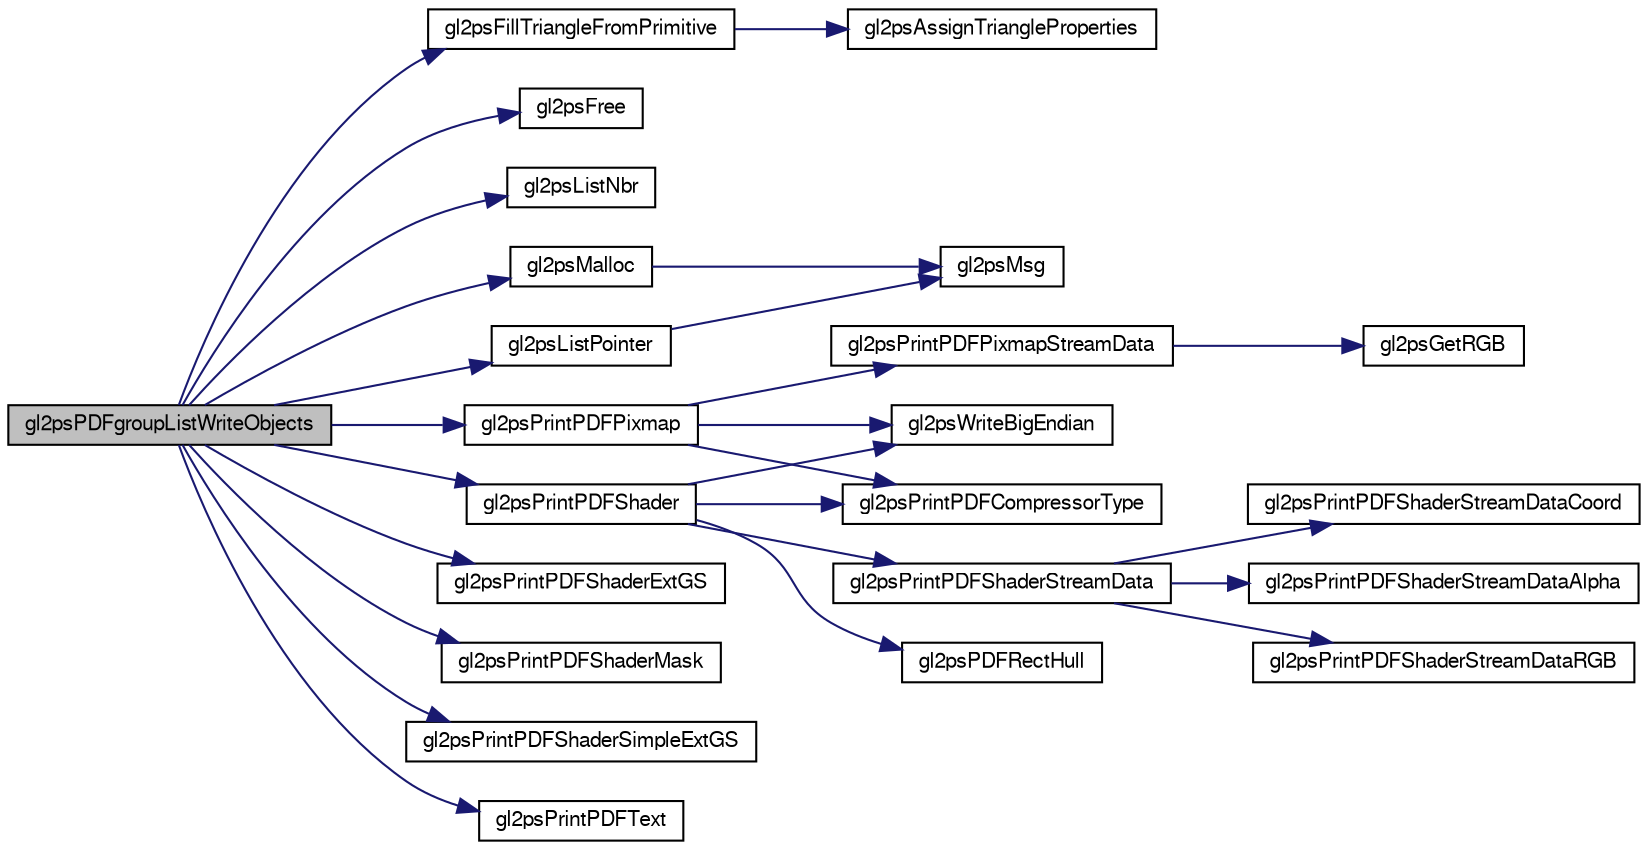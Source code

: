 digraph G
{
  edge [fontname="FreeSans",fontsize="10",labelfontname="FreeSans",labelfontsize="10"];
  node [fontname="FreeSans",fontsize="10",shape=record];
  rankdir="LR";
  Node1 [label="gl2psPDFgroupListWriteObjects",height=0.2,width=0.4,color="black", fillcolor="grey75", style="filled" fontcolor="black"];
  Node1 -> Node2 [color="midnightblue",fontsize="10",style="solid",fontname="FreeSans"];
  Node2 [label="gl2psFillTriangleFromPrimitive",height=0.2,width=0.4,color="black", fillcolor="white", style="filled",URL="$gl2ps_8c.html#afcf3c1ad52b5e7bc56dbfd47413b0195"];
  Node2 -> Node3 [color="midnightblue",fontsize="10",style="solid",fontname="FreeSans"];
  Node3 [label="gl2psAssignTriangleProperties",height=0.2,width=0.4,color="black", fillcolor="white", style="filled",URL="$gl2ps_8c.html#a11b4dc6eb70208dd196be79e4c8b8c2c"];
  Node1 -> Node4 [color="midnightblue",fontsize="10",style="solid",fontname="FreeSans"];
  Node4 [label="gl2psFree",height=0.2,width=0.4,color="black", fillcolor="white", style="filled",URL="$gl2ps_8c.html#a9da21cb65c24c911efd2d82c988287bc"];
  Node1 -> Node5 [color="midnightblue",fontsize="10",style="solid",fontname="FreeSans"];
  Node5 [label="gl2psListNbr",height=0.2,width=0.4,color="black", fillcolor="white", style="filled",URL="$gl2ps_8c.html#a2465a92c54cf5b9492d2300086f522eb"];
  Node1 -> Node6 [color="midnightblue",fontsize="10",style="solid",fontname="FreeSans"];
  Node6 [label="gl2psListPointer",height=0.2,width=0.4,color="black", fillcolor="white", style="filled",URL="$gl2ps_8c.html#af67ad40f61fddd9b042081c96b1be98b"];
  Node6 -> Node7 [color="midnightblue",fontsize="10",style="solid",fontname="FreeSans"];
  Node7 [label="gl2psMsg",height=0.2,width=0.4,color="black", fillcolor="white", style="filled",URL="$gl2ps_8c.html#ab2b05dc9c0ad9b295309ef903218908c"];
  Node1 -> Node8 [color="midnightblue",fontsize="10",style="solid",fontname="FreeSans"];
  Node8 [label="gl2psMalloc",height=0.2,width=0.4,color="black", fillcolor="white", style="filled",URL="$gl2ps_8c.html#ae8687abe691957a70d1b0456015e2a4f"];
  Node8 -> Node7 [color="midnightblue",fontsize="10",style="solid",fontname="FreeSans"];
  Node1 -> Node9 [color="midnightblue",fontsize="10",style="solid",fontname="FreeSans"];
  Node9 [label="gl2psPrintPDFPixmap",height=0.2,width=0.4,color="black", fillcolor="white", style="filled",URL="$gl2ps_8c.html#ad43bb8af9d10ec93560a7434cde7a201"];
  Node9 -> Node10 [color="midnightblue",fontsize="10",style="solid",fontname="FreeSans"];
  Node10 [label="gl2psPrintPDFPixmapStreamData",height=0.2,width=0.4,color="black", fillcolor="white", style="filled",URL="$gl2ps_8c.html#aad188affa4048aeb8faf3ad123edaf51"];
  Node10 -> Node11 [color="midnightblue",fontsize="10",style="solid",fontname="FreeSans"];
  Node11 [label="gl2psGetRGB",height=0.2,width=0.4,color="black", fillcolor="white", style="filled",URL="$gl2ps_8c.html#ae1f8cf918cc9333099941399a2d20ef5"];
  Node9 -> Node12 [color="midnightblue",fontsize="10",style="solid",fontname="FreeSans"];
  Node12 [label="gl2psPrintPDFCompressorType",height=0.2,width=0.4,color="black", fillcolor="white", style="filled",URL="$gl2ps_8c.html#a3aaeb02c13723795687b66724c6f11b0"];
  Node9 -> Node13 [color="midnightblue",fontsize="10",style="solid",fontname="FreeSans"];
  Node13 [label="gl2psWriteBigEndian",height=0.2,width=0.4,color="black", fillcolor="white", style="filled",URL="$gl2ps_8c.html#ae5de03a0bcb72efeaae1a162fef19b4d"];
  Node1 -> Node14 [color="midnightblue",fontsize="10",style="solid",fontname="FreeSans"];
  Node14 [label="gl2psPrintPDFShader",height=0.2,width=0.4,color="black", fillcolor="white", style="filled",URL="$gl2ps_8c.html#a245df81b439b62f352efc3b3ab225975"];
  Node14 -> Node15 [color="midnightblue",fontsize="10",style="solid",fontname="FreeSans"];
  Node15 [label="gl2psPDFRectHull",height=0.2,width=0.4,color="black", fillcolor="white", style="filled",URL="$gl2ps_8c.html#a7c567436ebdf68003f6008e33eec3e5a"];
  Node14 -> Node16 [color="midnightblue",fontsize="10",style="solid",fontname="FreeSans"];
  Node16 [label="gl2psPrintPDFShaderStreamData",height=0.2,width=0.4,color="black", fillcolor="white", style="filled",URL="$gl2ps_8c.html#affe9dd97a47572a8adc89145da2c6e66"];
  Node16 -> Node17 [color="midnightblue",fontsize="10",style="solid",fontname="FreeSans"];
  Node17 [label="gl2psPrintPDFShaderStreamDataCoord",height=0.2,width=0.4,color="black", fillcolor="white", style="filled",URL="$gl2ps_8c.html#a6613ba5cb6bc0a9dbdc49009d6bd8196"];
  Node16 -> Node18 [color="midnightblue",fontsize="10",style="solid",fontname="FreeSans"];
  Node18 [label="gl2psPrintPDFShaderStreamDataAlpha",height=0.2,width=0.4,color="black", fillcolor="white", style="filled",URL="$gl2ps_8c.html#ace097226570d4446c513b8c8ea509bb1"];
  Node16 -> Node19 [color="midnightblue",fontsize="10",style="solid",fontname="FreeSans"];
  Node19 [label="gl2psPrintPDFShaderStreamDataRGB",height=0.2,width=0.4,color="black", fillcolor="white", style="filled",URL="$gl2ps_8c.html#a41332d5673736cd9f31c1acd8b62e960"];
  Node14 -> Node12 [color="midnightblue",fontsize="10",style="solid",fontname="FreeSans"];
  Node14 -> Node13 [color="midnightblue",fontsize="10",style="solid",fontname="FreeSans"];
  Node1 -> Node20 [color="midnightblue",fontsize="10",style="solid",fontname="FreeSans"];
  Node20 [label="gl2psPrintPDFShaderExtGS",height=0.2,width=0.4,color="black", fillcolor="white", style="filled",URL="$gl2ps_8c.html#ae89e8ec7b50800af216ce14fea1ac7e6"];
  Node1 -> Node21 [color="midnightblue",fontsize="10",style="solid",fontname="FreeSans"];
  Node21 [label="gl2psPrintPDFShaderMask",height=0.2,width=0.4,color="black", fillcolor="white", style="filled",URL="$gl2ps_8c.html#aedfac9e5fc0a4dc04ebfeaf22791b621"];
  Node1 -> Node22 [color="midnightblue",fontsize="10",style="solid",fontname="FreeSans"];
  Node22 [label="gl2psPrintPDFShaderSimpleExtGS",height=0.2,width=0.4,color="black", fillcolor="white", style="filled",URL="$gl2ps_8c.html#a5045b363dcb883124f28b1ecda056cf9"];
  Node1 -> Node23 [color="midnightblue",fontsize="10",style="solid",fontname="FreeSans"];
  Node23 [label="gl2psPrintPDFText",height=0.2,width=0.4,color="black", fillcolor="white", style="filled",URL="$gl2ps_8c.html#a7583ee259343e597e3fa53b41d92829a"];
}
